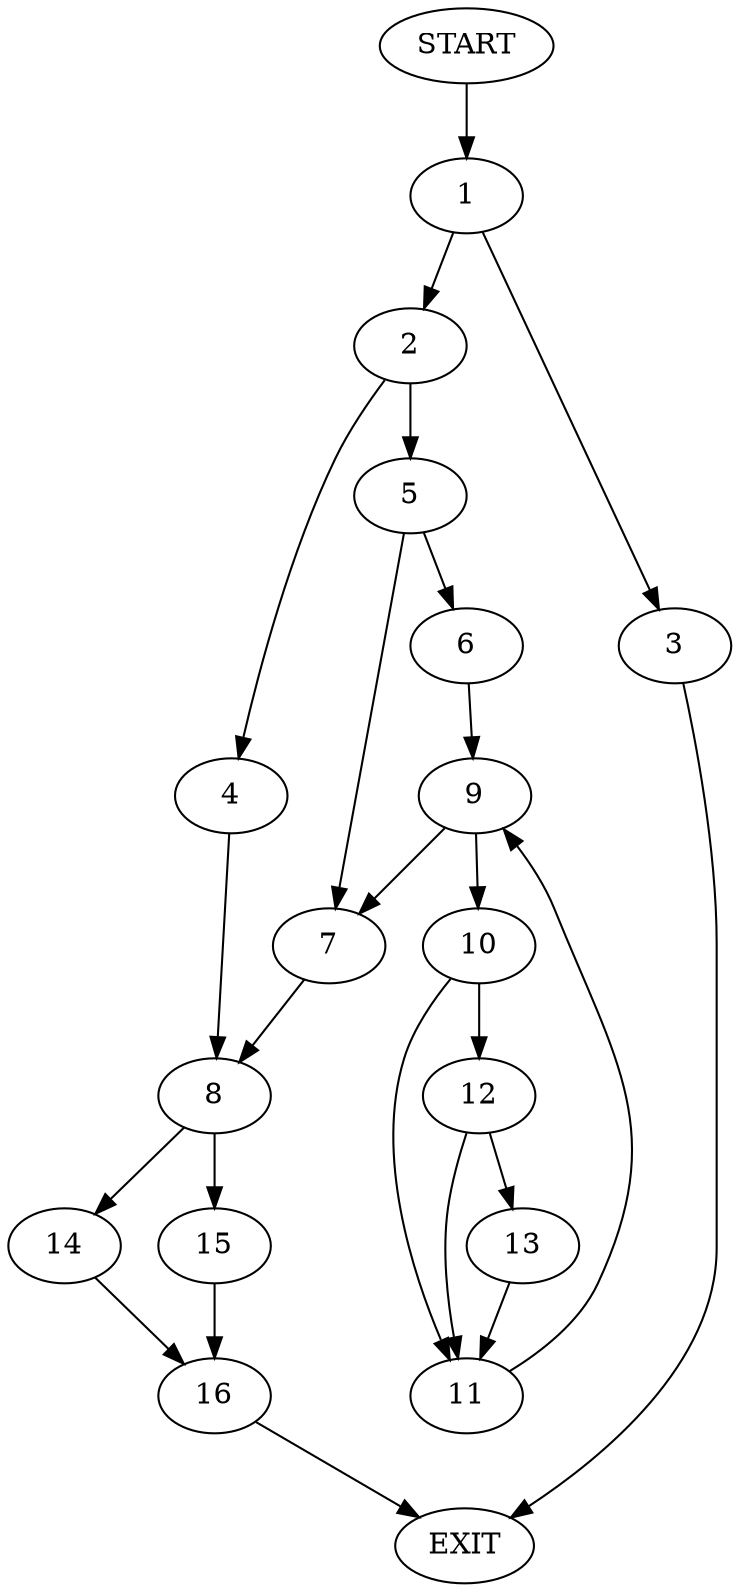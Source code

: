 digraph {
0 [label="START"]
17 [label="EXIT"]
0 -> 1
1 -> 2
1 -> 3
3 -> 17
2 -> 4
2 -> 5
5 -> 6
5 -> 7
4 -> 8
6 -> 9
7 -> 8
9 -> 10
9 -> 7
10 -> 11
10 -> 12
12 -> 11
12 -> 13
11 -> 9
13 -> 11
8 -> 14
8 -> 15
15 -> 16
14 -> 16
16 -> 17
}
